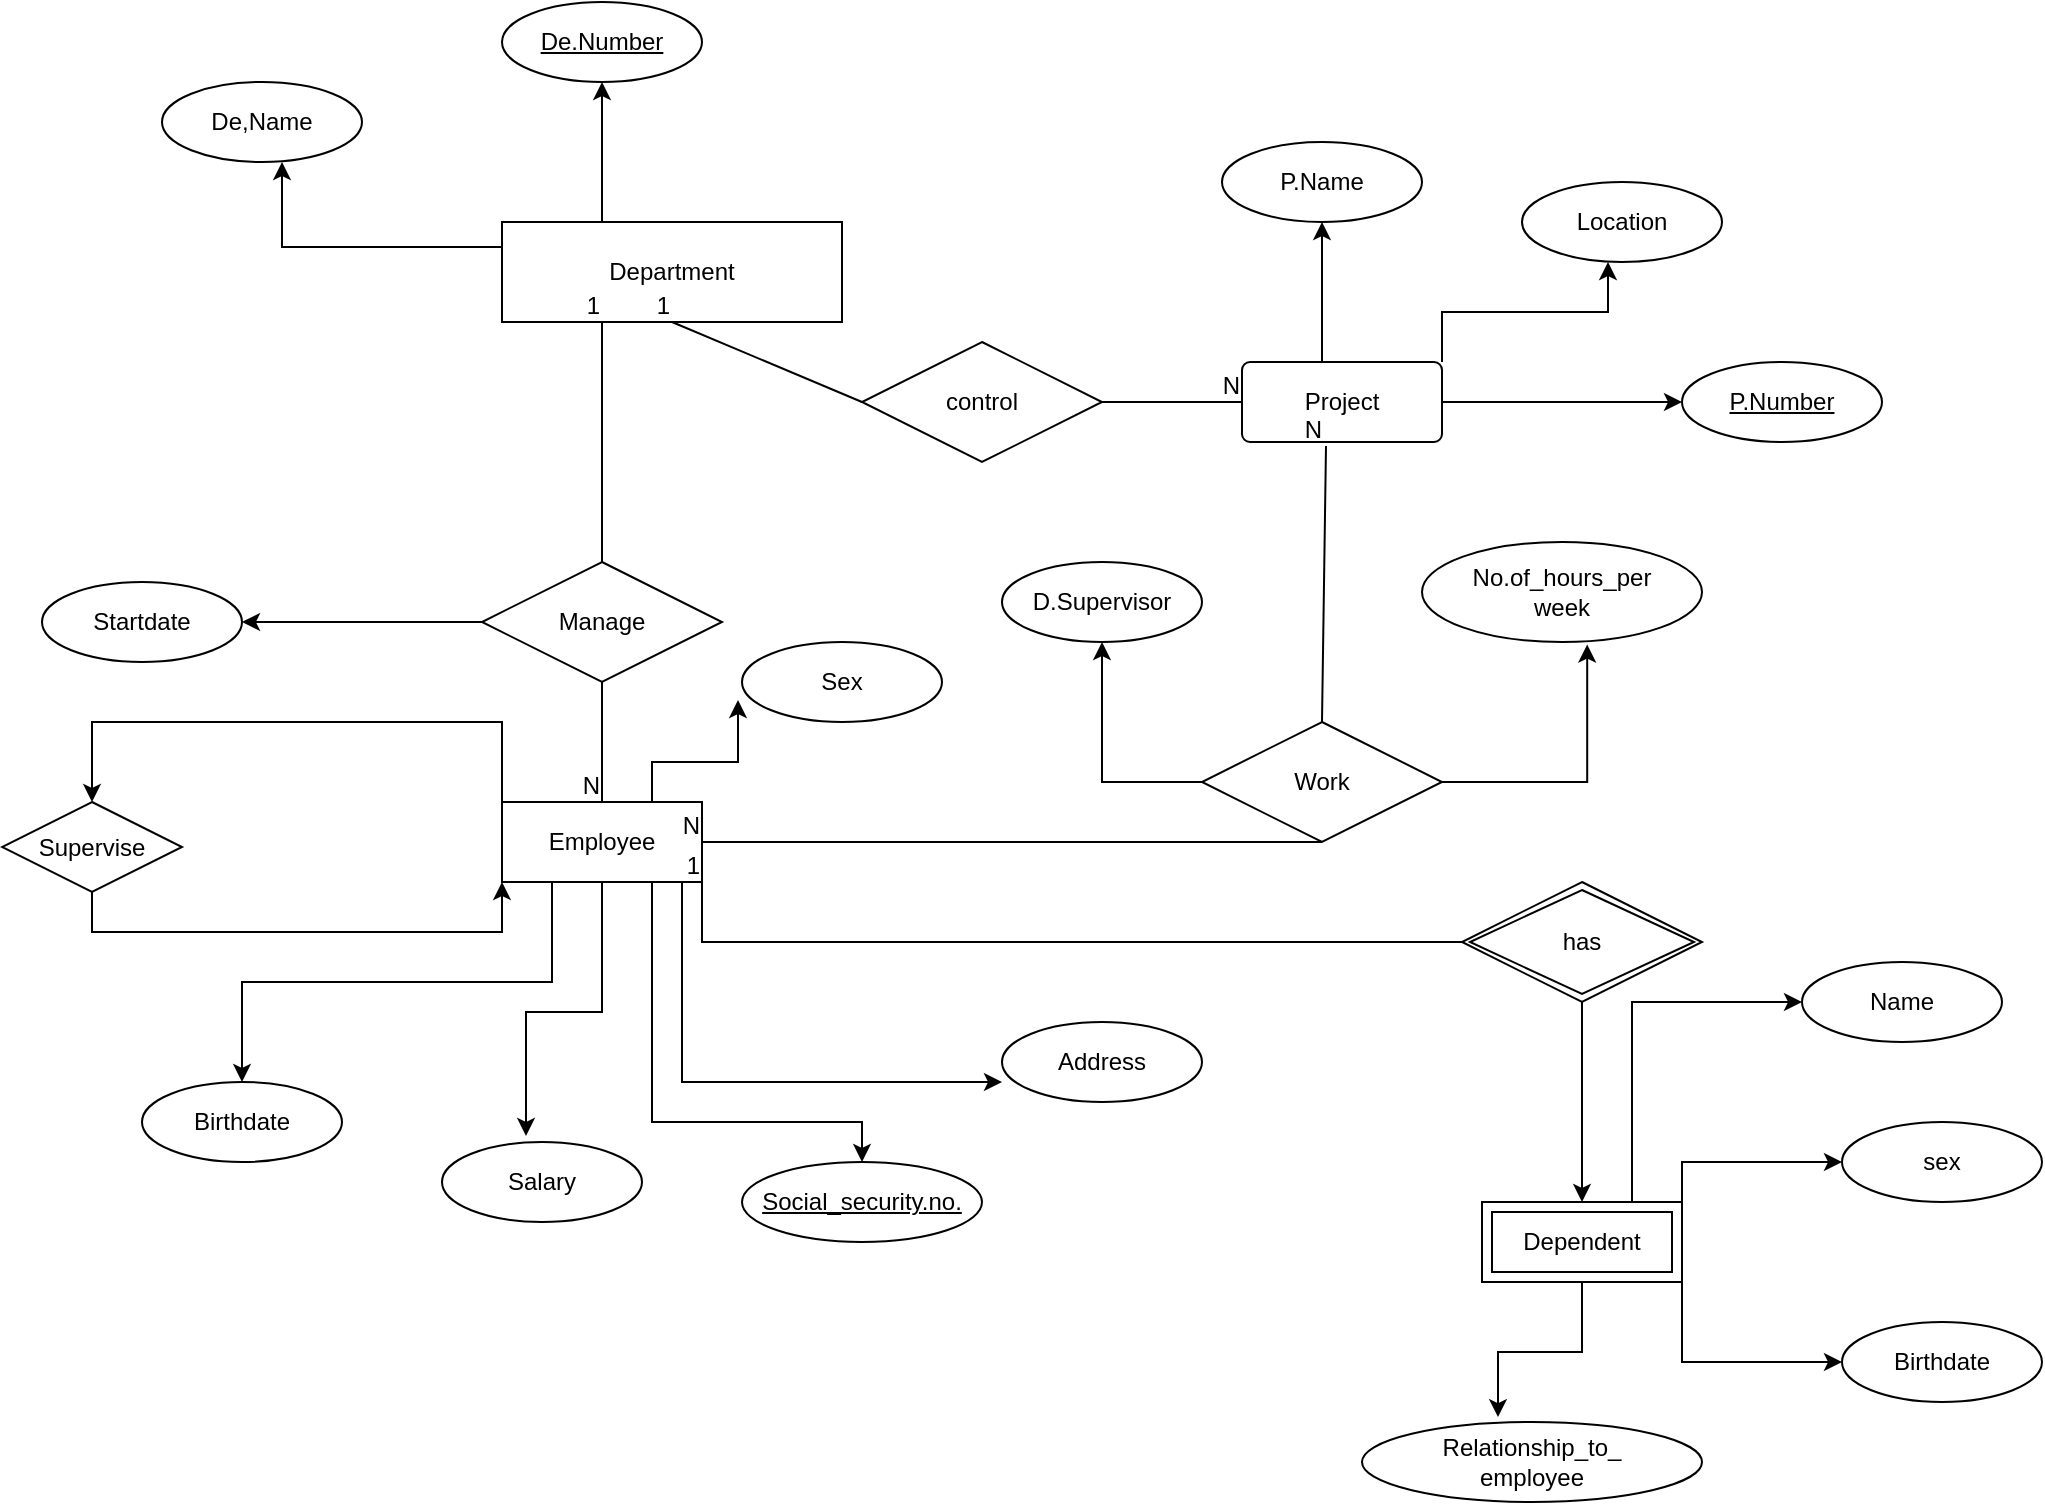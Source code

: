 <mxfile version="21.6.6" type="device">
  <diagram name="Page-1" id="tQDxQxZf_YYNFwsq6nKw">
    <mxGraphModel dx="1600" dy="691" grid="1" gridSize="10" guides="1" tooltips="1" connect="1" arrows="1" fold="1" page="1" pageScale="1" pageWidth="850" pageHeight="1100" math="0" shadow="0">
      <root>
        <mxCell id="0" />
        <mxCell id="1" parent="0" />
        <mxCell id="ZaTEkSvu2nZY7tUnZcyY-6" style="edgeStyle=orthogonalEdgeStyle;rounded=0;orthogonalLoop=1;jettySize=auto;html=1;exitX=0;exitY=0.25;exitDx=0;exitDy=0;entryX=0.6;entryY=1;entryDx=0;entryDy=0;entryPerimeter=0;" edge="1" parent="1" source="ZaTEkSvu2nZY7tUnZcyY-1" target="ZaTEkSvu2nZY7tUnZcyY-4">
          <mxGeometry relative="1" as="geometry" />
        </mxCell>
        <mxCell id="ZaTEkSvu2nZY7tUnZcyY-7" style="edgeStyle=orthogonalEdgeStyle;rounded=0;orthogonalLoop=1;jettySize=auto;html=1;exitX=0.25;exitY=0;exitDx=0;exitDy=0;entryX=0.5;entryY=1;entryDx=0;entryDy=0;" edge="1" parent="1" source="ZaTEkSvu2nZY7tUnZcyY-1">
          <mxGeometry relative="1" as="geometry">
            <mxPoint x="360" y="40" as="targetPoint" />
            <Array as="points">
              <mxPoint x="360" y="110" />
            </Array>
          </mxGeometry>
        </mxCell>
        <mxCell id="ZaTEkSvu2nZY7tUnZcyY-1" value="Department" style="whiteSpace=wrap;html=1;align=center;" vertex="1" parent="1">
          <mxGeometry x="310" y="110" width="170" height="50" as="geometry" />
        </mxCell>
        <mxCell id="ZaTEkSvu2nZY7tUnZcyY-4" value="De,Name" style="ellipse;whiteSpace=wrap;html=1;align=center;" vertex="1" parent="1">
          <mxGeometry x="140" y="40" width="100" height="40" as="geometry" />
        </mxCell>
        <mxCell id="ZaTEkSvu2nZY7tUnZcyY-8" value="control" style="shape=rhombus;perimeter=rhombusPerimeter;whiteSpace=wrap;html=1;align=center;" vertex="1" parent="1">
          <mxGeometry x="490" y="170" width="120" height="60" as="geometry" />
        </mxCell>
        <mxCell id="ZaTEkSvu2nZY7tUnZcyY-11" value="" style="endArrow=none;html=1;rounded=0;entryX=0.5;entryY=1;entryDx=0;entryDy=0;exitX=0;exitY=0.5;exitDx=0;exitDy=0;" edge="1" parent="1" source="ZaTEkSvu2nZY7tUnZcyY-8" target="ZaTEkSvu2nZY7tUnZcyY-1">
          <mxGeometry relative="1" as="geometry">
            <mxPoint x="350" y="180" as="sourcePoint" />
            <mxPoint x="510" y="180" as="targetPoint" />
            <Array as="points" />
          </mxGeometry>
        </mxCell>
        <mxCell id="ZaTEkSvu2nZY7tUnZcyY-12" value="1" style="resizable=0;html=1;whiteSpace=wrap;align=right;verticalAlign=bottom;" connectable="0" vertex="1" parent="ZaTEkSvu2nZY7tUnZcyY-11">
          <mxGeometry x="1" relative="1" as="geometry" />
        </mxCell>
        <mxCell id="ZaTEkSvu2nZY7tUnZcyY-13" value="" style="endArrow=none;html=1;rounded=0;exitX=1;exitY=0.5;exitDx=0;exitDy=0;" edge="1" parent="1" source="ZaTEkSvu2nZY7tUnZcyY-8">
          <mxGeometry relative="1" as="geometry">
            <mxPoint x="350" y="180" as="sourcePoint" />
            <mxPoint x="680" y="200" as="targetPoint" />
          </mxGeometry>
        </mxCell>
        <mxCell id="ZaTEkSvu2nZY7tUnZcyY-14" value="N" style="resizable=0;html=1;whiteSpace=wrap;align=right;verticalAlign=bottom;" connectable="0" vertex="1" parent="ZaTEkSvu2nZY7tUnZcyY-13">
          <mxGeometry x="1" relative="1" as="geometry" />
        </mxCell>
        <mxCell id="ZaTEkSvu2nZY7tUnZcyY-24" style="edgeStyle=orthogonalEdgeStyle;rounded=0;orthogonalLoop=1;jettySize=auto;html=1;exitX=0.5;exitY=0;exitDx=0;exitDy=0;entryX=0.5;entryY=1;entryDx=0;entryDy=0;" edge="1" parent="1" source="ZaTEkSvu2nZY7tUnZcyY-15" target="ZaTEkSvu2nZY7tUnZcyY-18">
          <mxGeometry relative="1" as="geometry">
            <Array as="points">
              <mxPoint x="720" y="180" />
            </Array>
          </mxGeometry>
        </mxCell>
        <mxCell id="ZaTEkSvu2nZY7tUnZcyY-25" style="edgeStyle=orthogonalEdgeStyle;rounded=0;orthogonalLoop=1;jettySize=auto;html=1;exitX=1;exitY=0;exitDx=0;exitDy=0;entryX=0.43;entryY=1;entryDx=0;entryDy=0;entryPerimeter=0;" edge="1" parent="1" source="ZaTEkSvu2nZY7tUnZcyY-15" target="ZaTEkSvu2nZY7tUnZcyY-21">
          <mxGeometry relative="1" as="geometry" />
        </mxCell>
        <mxCell id="ZaTEkSvu2nZY7tUnZcyY-29" style="edgeStyle=orthogonalEdgeStyle;rounded=0;orthogonalLoop=1;jettySize=auto;html=1;exitX=1;exitY=0.5;exitDx=0;exitDy=0;entryX=0;entryY=0.5;entryDx=0;entryDy=0;" edge="1" parent="1" source="ZaTEkSvu2nZY7tUnZcyY-15" target="ZaTEkSvu2nZY7tUnZcyY-27">
          <mxGeometry relative="1" as="geometry" />
        </mxCell>
        <mxCell id="ZaTEkSvu2nZY7tUnZcyY-15" value="Project" style="rounded=1;arcSize=10;whiteSpace=wrap;html=1;align=center;" vertex="1" parent="1">
          <mxGeometry x="680" y="180" width="100" height="40" as="geometry" />
        </mxCell>
        <mxCell id="ZaTEkSvu2nZY7tUnZcyY-16" value="De.Number" style="ellipse;whiteSpace=wrap;html=1;align=center;fontStyle=4;" vertex="1" parent="1">
          <mxGeometry x="310" width="100" height="40" as="geometry" />
        </mxCell>
        <mxCell id="ZaTEkSvu2nZY7tUnZcyY-18" value="P.Name" style="ellipse;whiteSpace=wrap;html=1;align=center;" vertex="1" parent="1">
          <mxGeometry x="670" y="70" width="100" height="40" as="geometry" />
        </mxCell>
        <mxCell id="ZaTEkSvu2nZY7tUnZcyY-21" value="Location" style="ellipse;whiteSpace=wrap;html=1;align=center;" vertex="1" parent="1">
          <mxGeometry x="820" y="90" width="100" height="40" as="geometry" />
        </mxCell>
        <mxCell id="ZaTEkSvu2nZY7tUnZcyY-27" value="P.Number" style="ellipse;whiteSpace=wrap;html=1;align=center;fontStyle=4;" vertex="1" parent="1">
          <mxGeometry x="900" y="180" width="100" height="40" as="geometry" />
        </mxCell>
        <mxCell id="ZaTEkSvu2nZY7tUnZcyY-30" value="" style="endArrow=none;html=1;rounded=0;" edge="1" parent="1">
          <mxGeometry relative="1" as="geometry">
            <mxPoint x="360" y="280" as="sourcePoint" />
            <mxPoint x="360" y="160" as="targetPoint" />
          </mxGeometry>
        </mxCell>
        <mxCell id="ZaTEkSvu2nZY7tUnZcyY-31" value="1" style="resizable=0;html=1;whiteSpace=wrap;align=right;verticalAlign=bottom;" connectable="0" vertex="1" parent="ZaTEkSvu2nZY7tUnZcyY-30">
          <mxGeometry x="1" relative="1" as="geometry" />
        </mxCell>
        <mxCell id="ZaTEkSvu2nZY7tUnZcyY-34" style="edgeStyle=orthogonalEdgeStyle;rounded=0;orthogonalLoop=1;jettySize=auto;html=1;exitX=0;exitY=0.5;exitDx=0;exitDy=0;entryX=1;entryY=0.5;entryDx=0;entryDy=0;" edge="1" parent="1" source="ZaTEkSvu2nZY7tUnZcyY-32" target="ZaTEkSvu2nZY7tUnZcyY-33">
          <mxGeometry relative="1" as="geometry" />
        </mxCell>
        <mxCell id="ZaTEkSvu2nZY7tUnZcyY-32" value="Manage" style="shape=rhombus;perimeter=rhombusPerimeter;whiteSpace=wrap;html=1;align=center;" vertex="1" parent="1">
          <mxGeometry x="300" y="280" width="120" height="60" as="geometry" />
        </mxCell>
        <mxCell id="ZaTEkSvu2nZY7tUnZcyY-33" value="Startdate" style="ellipse;whiteSpace=wrap;html=1;align=center;" vertex="1" parent="1">
          <mxGeometry x="80" y="290" width="100" height="40" as="geometry" />
        </mxCell>
        <mxCell id="ZaTEkSvu2nZY7tUnZcyY-35" value="" style="endArrow=none;html=1;rounded=0;exitX=0.5;exitY=1;exitDx=0;exitDy=0;entryX=0.5;entryY=0;entryDx=0;entryDy=0;" edge="1" parent="1" source="ZaTEkSvu2nZY7tUnZcyY-32" target="ZaTEkSvu2nZY7tUnZcyY-37">
          <mxGeometry relative="1" as="geometry">
            <mxPoint x="520" y="210" as="sourcePoint" />
            <mxPoint x="360" y="410" as="targetPoint" />
            <Array as="points">
              <mxPoint x="360" y="380" />
            </Array>
          </mxGeometry>
        </mxCell>
        <mxCell id="ZaTEkSvu2nZY7tUnZcyY-36" value="N" style="resizable=0;html=1;whiteSpace=wrap;align=right;verticalAlign=bottom;" connectable="0" vertex="1" parent="ZaTEkSvu2nZY7tUnZcyY-35">
          <mxGeometry x="1" relative="1" as="geometry" />
        </mxCell>
        <mxCell id="ZaTEkSvu2nZY7tUnZcyY-39" style="edgeStyle=orthogonalEdgeStyle;rounded=0;orthogonalLoop=1;jettySize=auto;html=1;exitX=0;exitY=0;exitDx=0;exitDy=0;entryX=0.5;entryY=0;entryDx=0;entryDy=0;" edge="1" parent="1" source="ZaTEkSvu2nZY7tUnZcyY-37" target="ZaTEkSvu2nZY7tUnZcyY-38">
          <mxGeometry relative="1" as="geometry">
            <Array as="points">
              <mxPoint x="310" y="360" />
              <mxPoint x="105" y="360" />
            </Array>
          </mxGeometry>
        </mxCell>
        <mxCell id="ZaTEkSvu2nZY7tUnZcyY-47" style="edgeStyle=orthogonalEdgeStyle;rounded=0;orthogonalLoop=1;jettySize=auto;html=1;exitX=0.75;exitY=0;exitDx=0;exitDy=0;entryX=-0.02;entryY=0.725;entryDx=0;entryDy=0;entryPerimeter=0;" edge="1" parent="1" source="ZaTEkSvu2nZY7tUnZcyY-37" target="ZaTEkSvu2nZY7tUnZcyY-42">
          <mxGeometry relative="1" as="geometry" />
        </mxCell>
        <mxCell id="ZaTEkSvu2nZY7tUnZcyY-48" style="edgeStyle=orthogonalEdgeStyle;rounded=0;orthogonalLoop=1;jettySize=auto;html=1;exitX=0.25;exitY=1;exitDx=0;exitDy=0;entryX=0.5;entryY=0;entryDx=0;entryDy=0;" edge="1" parent="1" source="ZaTEkSvu2nZY7tUnZcyY-37" target="ZaTEkSvu2nZY7tUnZcyY-45">
          <mxGeometry relative="1" as="geometry" />
        </mxCell>
        <mxCell id="ZaTEkSvu2nZY7tUnZcyY-49" style="edgeStyle=orthogonalEdgeStyle;rounded=0;orthogonalLoop=1;jettySize=auto;html=1;exitX=0.5;exitY=1;exitDx=0;exitDy=0;entryX=0.42;entryY=-0.075;entryDx=0;entryDy=0;entryPerimeter=0;" edge="1" parent="1" source="ZaTEkSvu2nZY7tUnZcyY-37" target="ZaTEkSvu2nZY7tUnZcyY-44">
          <mxGeometry relative="1" as="geometry" />
        </mxCell>
        <mxCell id="ZaTEkSvu2nZY7tUnZcyY-50" style="edgeStyle=orthogonalEdgeStyle;rounded=0;orthogonalLoop=1;jettySize=auto;html=1;exitX=0.75;exitY=1;exitDx=0;exitDy=0;entryX=0.5;entryY=0;entryDx=0;entryDy=0;" edge="1" parent="1" source="ZaTEkSvu2nZY7tUnZcyY-37" target="ZaTEkSvu2nZY7tUnZcyY-52">
          <mxGeometry relative="1" as="geometry">
            <mxPoint x="450" y="580" as="targetPoint" />
            <Array as="points">
              <mxPoint x="385" y="560" />
              <mxPoint x="490" y="560" />
            </Array>
          </mxGeometry>
        </mxCell>
        <mxCell id="ZaTEkSvu2nZY7tUnZcyY-51" style="edgeStyle=orthogonalEdgeStyle;rounded=0;orthogonalLoop=1;jettySize=auto;html=1;exitX=1;exitY=1;exitDx=0;exitDy=0;entryX=0;entryY=0.75;entryDx=0;entryDy=0;entryPerimeter=0;" edge="1" parent="1" source="ZaTEkSvu2nZY7tUnZcyY-37" target="ZaTEkSvu2nZY7tUnZcyY-46">
          <mxGeometry relative="1" as="geometry">
            <Array as="points">
              <mxPoint x="400" y="440" />
              <mxPoint x="400" y="540" />
            </Array>
          </mxGeometry>
        </mxCell>
        <mxCell id="ZaTEkSvu2nZY7tUnZcyY-37" value="Employee" style="whiteSpace=wrap;html=1;align=center;" vertex="1" parent="1">
          <mxGeometry x="310" y="400" width="100" height="40" as="geometry" />
        </mxCell>
        <mxCell id="ZaTEkSvu2nZY7tUnZcyY-40" style="edgeStyle=orthogonalEdgeStyle;rounded=0;orthogonalLoop=1;jettySize=auto;html=1;exitX=0.5;exitY=1;exitDx=0;exitDy=0;entryX=0;entryY=1;entryDx=0;entryDy=0;" edge="1" parent="1" source="ZaTEkSvu2nZY7tUnZcyY-38" target="ZaTEkSvu2nZY7tUnZcyY-37">
          <mxGeometry relative="1" as="geometry" />
        </mxCell>
        <mxCell id="ZaTEkSvu2nZY7tUnZcyY-38" value="Supervise" style="shape=rhombus;perimeter=rhombusPerimeter;whiteSpace=wrap;html=1;align=center;" vertex="1" parent="1">
          <mxGeometry x="60" y="400" width="90" height="45" as="geometry" />
        </mxCell>
        <mxCell id="ZaTEkSvu2nZY7tUnZcyY-42" value="Sex" style="ellipse;whiteSpace=wrap;html=1;align=center;" vertex="1" parent="1">
          <mxGeometry x="430" y="320" width="100" height="40" as="geometry" />
        </mxCell>
        <mxCell id="ZaTEkSvu2nZY7tUnZcyY-44" value="Salary" style="ellipse;whiteSpace=wrap;html=1;align=center;" vertex="1" parent="1">
          <mxGeometry x="280" y="570" width="100" height="40" as="geometry" />
        </mxCell>
        <mxCell id="ZaTEkSvu2nZY7tUnZcyY-45" value="Birthdate" style="ellipse;whiteSpace=wrap;html=1;align=center;" vertex="1" parent="1">
          <mxGeometry x="130" y="540" width="100" height="40" as="geometry" />
        </mxCell>
        <mxCell id="ZaTEkSvu2nZY7tUnZcyY-46" value="Address" style="ellipse;whiteSpace=wrap;html=1;align=center;" vertex="1" parent="1">
          <mxGeometry x="560" y="510" width="100" height="40" as="geometry" />
        </mxCell>
        <mxCell id="ZaTEkSvu2nZY7tUnZcyY-52" value="Social_security.no." style="ellipse;whiteSpace=wrap;html=1;align=center;fontStyle=4;" vertex="1" parent="1">
          <mxGeometry x="430" y="580" width="120" height="40" as="geometry" />
        </mxCell>
        <mxCell id="ZaTEkSvu2nZY7tUnZcyY-53" value="" style="endArrow=none;html=1;rounded=0;entryX=0.42;entryY=1.05;entryDx=0;entryDy=0;entryPerimeter=0;" edge="1" parent="1" target="ZaTEkSvu2nZY7tUnZcyY-15">
          <mxGeometry relative="1" as="geometry">
            <mxPoint x="720" y="360" as="sourcePoint" />
            <mxPoint x="610" y="370" as="targetPoint" />
          </mxGeometry>
        </mxCell>
        <mxCell id="ZaTEkSvu2nZY7tUnZcyY-54" value="N" style="resizable=0;html=1;whiteSpace=wrap;align=right;verticalAlign=bottom;" connectable="0" vertex="1" parent="ZaTEkSvu2nZY7tUnZcyY-53">
          <mxGeometry x="1" relative="1" as="geometry" />
        </mxCell>
        <mxCell id="ZaTEkSvu2nZY7tUnZcyY-60" style="edgeStyle=orthogonalEdgeStyle;rounded=0;orthogonalLoop=1;jettySize=auto;html=1;exitX=0;exitY=0.5;exitDx=0;exitDy=0;entryX=0.5;entryY=1;entryDx=0;entryDy=0;" edge="1" parent="1" source="ZaTEkSvu2nZY7tUnZcyY-55" target="ZaTEkSvu2nZY7tUnZcyY-58">
          <mxGeometry relative="1" as="geometry" />
        </mxCell>
        <mxCell id="ZaTEkSvu2nZY7tUnZcyY-61" style="edgeStyle=orthogonalEdgeStyle;rounded=0;orthogonalLoop=1;jettySize=auto;html=1;exitX=1;exitY=0.5;exitDx=0;exitDy=0;entryX=0.59;entryY=1.025;entryDx=0;entryDy=0;entryPerimeter=0;" edge="1" parent="1" source="ZaTEkSvu2nZY7tUnZcyY-55" target="ZaTEkSvu2nZY7tUnZcyY-59">
          <mxGeometry relative="1" as="geometry" />
        </mxCell>
        <mxCell id="ZaTEkSvu2nZY7tUnZcyY-55" value="Work" style="shape=rhombus;perimeter=rhombusPerimeter;whiteSpace=wrap;html=1;align=center;" vertex="1" parent="1">
          <mxGeometry x="660" y="360" width="120" height="60" as="geometry" />
        </mxCell>
        <mxCell id="ZaTEkSvu2nZY7tUnZcyY-58" value="D.Supervisor" style="ellipse;whiteSpace=wrap;html=1;align=center;" vertex="1" parent="1">
          <mxGeometry x="560" y="280" width="100" height="40" as="geometry" />
        </mxCell>
        <mxCell id="ZaTEkSvu2nZY7tUnZcyY-59" value="No.of_hours_per&lt;br&gt;week" style="ellipse;whiteSpace=wrap;html=1;align=center;" vertex="1" parent="1">
          <mxGeometry x="770" y="270" width="140" height="50" as="geometry" />
        </mxCell>
        <mxCell id="ZaTEkSvu2nZY7tUnZcyY-65" style="edgeStyle=orthogonalEdgeStyle;rounded=0;orthogonalLoop=1;jettySize=auto;html=1;exitX=0.5;exitY=1;exitDx=0;exitDy=0;" edge="1" parent="1" source="ZaTEkSvu2nZY7tUnZcyY-62">
          <mxGeometry relative="1" as="geometry">
            <mxPoint x="850" y="600" as="targetPoint" />
          </mxGeometry>
        </mxCell>
        <mxCell id="ZaTEkSvu2nZY7tUnZcyY-62" value="has" style="shape=rhombus;double=1;perimeter=rhombusPerimeter;whiteSpace=wrap;html=1;align=center;" vertex="1" parent="1">
          <mxGeometry x="790" y="440" width="120" height="60" as="geometry" />
        </mxCell>
        <mxCell id="ZaTEkSvu2nZY7tUnZcyY-63" value="" style="endArrow=none;html=1;rounded=0;exitX=0;exitY=0.5;exitDx=0;exitDy=0;" edge="1" parent="1" source="ZaTEkSvu2nZY7tUnZcyY-62">
          <mxGeometry relative="1" as="geometry">
            <mxPoint x="450" y="370" as="sourcePoint" />
            <mxPoint x="410" y="440" as="targetPoint" />
            <Array as="points">
              <mxPoint x="410" y="470" />
            </Array>
          </mxGeometry>
        </mxCell>
        <mxCell id="ZaTEkSvu2nZY7tUnZcyY-64" value="1" style="resizable=0;html=1;whiteSpace=wrap;align=right;verticalAlign=bottom;" connectable="0" vertex="1" parent="ZaTEkSvu2nZY7tUnZcyY-63">
          <mxGeometry x="1" relative="1" as="geometry" />
        </mxCell>
        <mxCell id="ZaTEkSvu2nZY7tUnZcyY-71" style="edgeStyle=orthogonalEdgeStyle;rounded=0;orthogonalLoop=1;jettySize=auto;html=1;exitX=0.75;exitY=0;exitDx=0;exitDy=0;entryX=0;entryY=0.5;entryDx=0;entryDy=0;" edge="1" parent="1" source="ZaTEkSvu2nZY7tUnZcyY-66" target="ZaTEkSvu2nZY7tUnZcyY-70">
          <mxGeometry relative="1" as="geometry" />
        </mxCell>
        <mxCell id="ZaTEkSvu2nZY7tUnZcyY-72" style="edgeStyle=orthogonalEdgeStyle;rounded=0;orthogonalLoop=1;jettySize=auto;html=1;exitX=1;exitY=0;exitDx=0;exitDy=0;entryX=0;entryY=0.5;entryDx=0;entryDy=0;" edge="1" parent="1" source="ZaTEkSvu2nZY7tUnZcyY-66" target="ZaTEkSvu2nZY7tUnZcyY-69">
          <mxGeometry relative="1" as="geometry" />
        </mxCell>
        <mxCell id="ZaTEkSvu2nZY7tUnZcyY-73" style="edgeStyle=orthogonalEdgeStyle;rounded=0;orthogonalLoop=1;jettySize=auto;html=1;exitX=1;exitY=1;exitDx=0;exitDy=0;entryX=0;entryY=0.5;entryDx=0;entryDy=0;" edge="1" parent="1" source="ZaTEkSvu2nZY7tUnZcyY-66" target="ZaTEkSvu2nZY7tUnZcyY-68">
          <mxGeometry relative="1" as="geometry" />
        </mxCell>
        <mxCell id="ZaTEkSvu2nZY7tUnZcyY-75" style="edgeStyle=orthogonalEdgeStyle;rounded=0;orthogonalLoop=1;jettySize=auto;html=1;exitX=0.5;exitY=1;exitDx=0;exitDy=0;entryX=0.4;entryY=-0.061;entryDx=0;entryDy=0;entryPerimeter=0;" edge="1" parent="1" source="ZaTEkSvu2nZY7tUnZcyY-66" target="ZaTEkSvu2nZY7tUnZcyY-67">
          <mxGeometry relative="1" as="geometry" />
        </mxCell>
        <mxCell id="ZaTEkSvu2nZY7tUnZcyY-66" value="Dependent" style="shape=ext;margin=3;double=1;whiteSpace=wrap;html=1;align=center;" vertex="1" parent="1">
          <mxGeometry x="800" y="600" width="100" height="40" as="geometry" />
        </mxCell>
        <mxCell id="ZaTEkSvu2nZY7tUnZcyY-67" value="Relationship_to_&lt;br&gt;employee" style="ellipse;whiteSpace=wrap;html=1;align=center;" vertex="1" parent="1">
          <mxGeometry x="740" y="710" width="170" height="40" as="geometry" />
        </mxCell>
        <mxCell id="ZaTEkSvu2nZY7tUnZcyY-68" value="Birthdate" style="ellipse;whiteSpace=wrap;html=1;align=center;" vertex="1" parent="1">
          <mxGeometry x="980" y="660" width="100" height="40" as="geometry" />
        </mxCell>
        <mxCell id="ZaTEkSvu2nZY7tUnZcyY-69" value="sex" style="ellipse;whiteSpace=wrap;html=1;align=center;" vertex="1" parent="1">
          <mxGeometry x="980" y="560" width="100" height="40" as="geometry" />
        </mxCell>
        <mxCell id="ZaTEkSvu2nZY7tUnZcyY-70" value="Name" style="ellipse;whiteSpace=wrap;html=1;align=center;" vertex="1" parent="1">
          <mxGeometry x="960" y="480" width="100" height="40" as="geometry" />
        </mxCell>
        <mxCell id="ZaTEkSvu2nZY7tUnZcyY-76" value="" style="endArrow=none;html=1;rounded=0;exitX=0.5;exitY=1;exitDx=0;exitDy=0;entryX=1;entryY=0.5;entryDx=0;entryDy=0;" edge="1" parent="1" source="ZaTEkSvu2nZY7tUnZcyY-55" target="ZaTEkSvu2nZY7tUnZcyY-37">
          <mxGeometry relative="1" as="geometry">
            <mxPoint x="450" y="410" as="sourcePoint" />
            <mxPoint x="610" y="410" as="targetPoint" />
          </mxGeometry>
        </mxCell>
        <mxCell id="ZaTEkSvu2nZY7tUnZcyY-77" value="N" style="resizable=0;html=1;whiteSpace=wrap;align=right;verticalAlign=bottom;" connectable="0" vertex="1" parent="ZaTEkSvu2nZY7tUnZcyY-76">
          <mxGeometry x="1" relative="1" as="geometry" />
        </mxCell>
      </root>
    </mxGraphModel>
  </diagram>
</mxfile>
